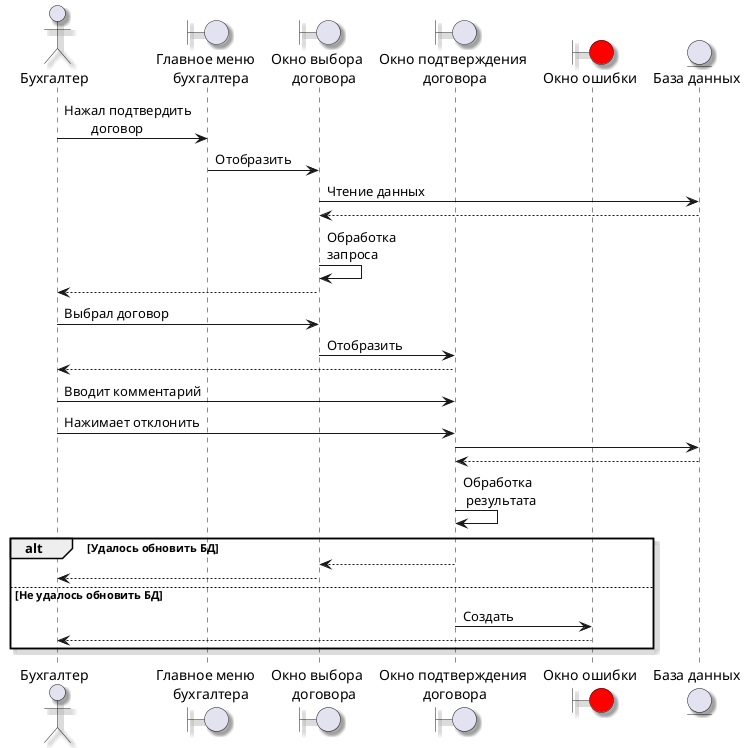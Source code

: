 @startuml
skinparam Shadowing true
actor "Бухгалтер" as accountant
boundary "Главное меню\n   бухгалтера" as mainMenuAc
boundary "Окно выбора\n    договора" as contractWindow
boundary "Окно подтверждения\n договора" as accessContractWindow
boundary "Окно ошибки" as errorWindow #Red

entity "База данных" as fs

accountant -> mainMenuAc :Нажал подтвердить\n\tдоговор
mainMenuAc -> contractWindow :Отобразить
contractWindow -> fs:Чтение данных
fs --> contractWindow
contractWindow -> contractWindow:Обработка\nзапроса
contractWindow --> accountant
accountant -> contractWindow:Выбрал договор
contractWindow -> accessContractWindow :Отобразить
accessContractWindow --> accountant
accountant -> accessContractWindow :Вводит комментарий
accountant -> accessContractWindow :Нажимает отклонить 
accessContractWindow -> fs
fs --> accessContractWindow
accessContractWindow -> accessContractWindow :Обработка\n результата

alt Удалось обновить БД
    accessContractWindow --> contractWindow
    contractWindow --> accountant
else Не удалось обновить БД
    accessContractWindow -> errorWindow:Создать
    errorWindow --> accountant
end
@enduml
